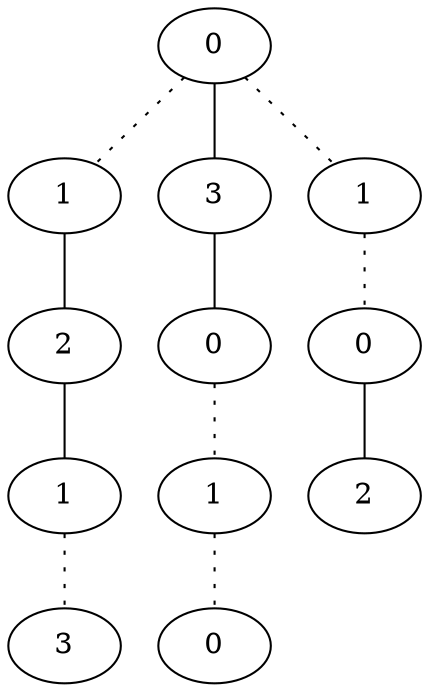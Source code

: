 graph {
a0[label=0];
a1[label=1];
a2[label=2];
a3[label=1];
a4[label=3];
a5[label=3];
a6[label=0];
a7[label=1];
a8[label=0];
a9[label=1];
a10[label=0];
a11[label=2];
a0 -- a1 [style=dotted];
a0 -- a5;
a0 -- a9 [style=dotted];
a1 -- a2;
a2 -- a3;
a3 -- a4 [style=dotted];
a5 -- a6;
a6 -- a7 [style=dotted];
a7 -- a8 [style=dotted];
a9 -- a10 [style=dotted];
a10 -- a11;
}
